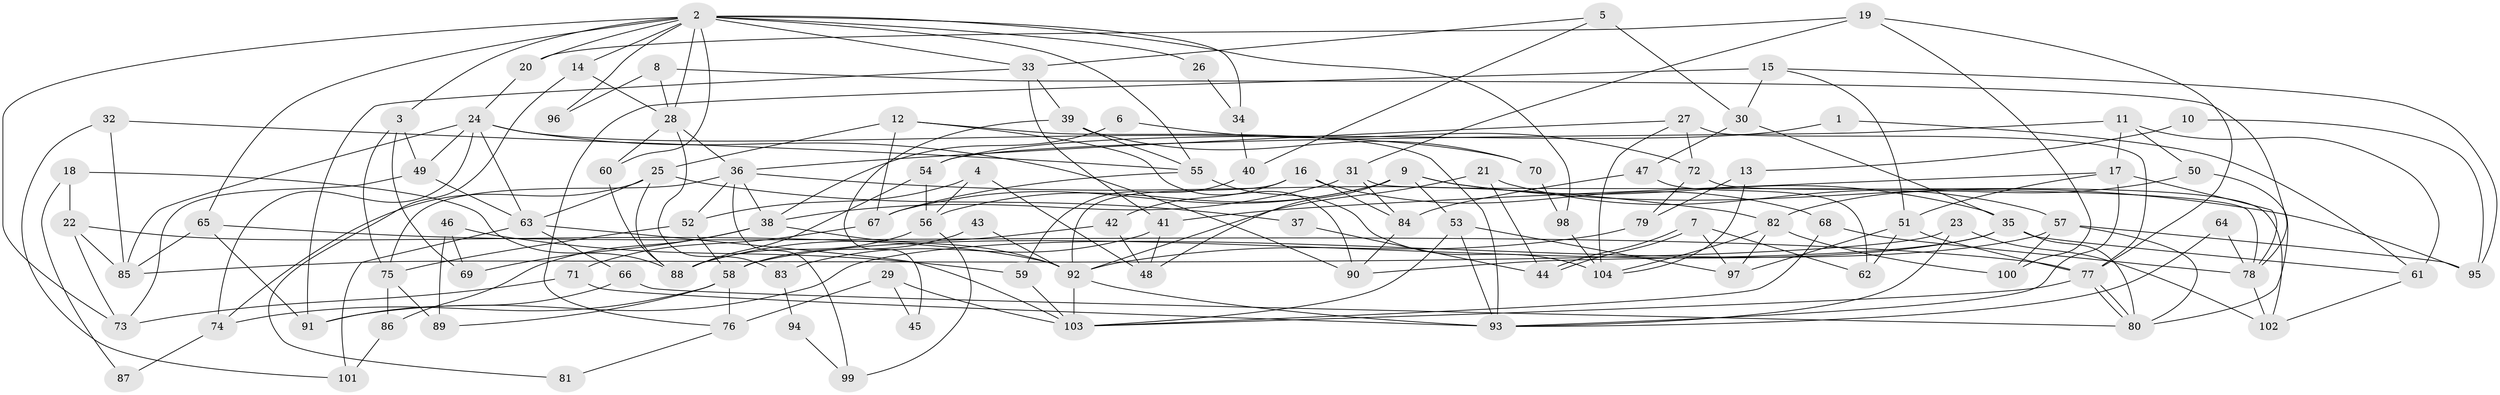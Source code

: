 // coarse degree distribution, {3: 0.2, 12: 0.015384615384615385, 5: 0.09230769230769231, 4: 0.24615384615384617, 2: 0.07692307692307693, 8: 0.07692307692307693, 7: 0.12307692307692308, 10: 0.015384615384615385, 6: 0.13846153846153847, 9: 0.015384615384615385}
// Generated by graph-tools (version 1.1) at 2025/23/03/03/25 07:23:58]
// undirected, 104 vertices, 208 edges
graph export_dot {
graph [start="1"]
  node [color=gray90,style=filled];
  1;
  2;
  3;
  4;
  5;
  6;
  7;
  8;
  9;
  10;
  11;
  12;
  13;
  14;
  15;
  16;
  17;
  18;
  19;
  20;
  21;
  22;
  23;
  24;
  25;
  26;
  27;
  28;
  29;
  30;
  31;
  32;
  33;
  34;
  35;
  36;
  37;
  38;
  39;
  40;
  41;
  42;
  43;
  44;
  45;
  46;
  47;
  48;
  49;
  50;
  51;
  52;
  53;
  54;
  55;
  56;
  57;
  58;
  59;
  60;
  61;
  62;
  63;
  64;
  65;
  66;
  67;
  68;
  69;
  70;
  71;
  72;
  73;
  74;
  75;
  76;
  77;
  78;
  79;
  80;
  81;
  82;
  83;
  84;
  85;
  86;
  87;
  88;
  89;
  90;
  91;
  92;
  93;
  94;
  95;
  96;
  97;
  98;
  99;
  100;
  101;
  102;
  103;
  104;
  1 -- 54;
  1 -- 61;
  2 -- 73;
  2 -- 3;
  2 -- 14;
  2 -- 20;
  2 -- 26;
  2 -- 28;
  2 -- 33;
  2 -- 34;
  2 -- 55;
  2 -- 60;
  2 -- 65;
  2 -- 96;
  2 -- 98;
  3 -- 49;
  3 -- 75;
  3 -- 69;
  4 -- 52;
  4 -- 56;
  4 -- 48;
  5 -- 33;
  5 -- 30;
  5 -- 40;
  6 -- 72;
  6 -- 38;
  7 -- 44;
  7 -- 44;
  7 -- 97;
  7 -- 62;
  8 -- 78;
  8 -- 28;
  8 -- 96;
  9 -- 53;
  9 -- 56;
  9 -- 35;
  9 -- 48;
  9 -- 67;
  9 -- 95;
  10 -- 95;
  10 -- 13;
  11 -- 17;
  11 -- 50;
  11 -- 54;
  11 -- 61;
  12 -- 93;
  12 -- 67;
  12 -- 25;
  12 -- 90;
  13 -- 104;
  13 -- 79;
  14 -- 28;
  14 -- 81;
  15 -- 95;
  15 -- 51;
  15 -- 30;
  15 -- 76;
  16 -- 42;
  16 -- 92;
  16 -- 68;
  16 -- 84;
  17 -- 78;
  17 -- 41;
  17 -- 51;
  17 -- 93;
  18 -- 22;
  18 -- 88;
  18 -- 87;
  19 -- 31;
  19 -- 20;
  19 -- 77;
  19 -- 100;
  20 -- 24;
  21 -- 92;
  21 -- 57;
  21 -- 44;
  22 -- 85;
  22 -- 73;
  22 -- 92;
  23 -- 102;
  23 -- 93;
  23 -- 85;
  24 -- 90;
  24 -- 85;
  24 -- 49;
  24 -- 63;
  24 -- 70;
  24 -- 74;
  25 -- 63;
  25 -- 37;
  25 -- 74;
  25 -- 88;
  26 -- 34;
  27 -- 36;
  27 -- 77;
  27 -- 72;
  27 -- 104;
  28 -- 36;
  28 -- 60;
  28 -- 83;
  29 -- 103;
  29 -- 76;
  29 -- 45;
  30 -- 35;
  30 -- 47;
  31 -- 38;
  31 -- 84;
  31 -- 78;
  32 -- 85;
  32 -- 55;
  32 -- 101;
  33 -- 91;
  33 -- 39;
  33 -- 41;
  34 -- 40;
  35 -- 90;
  35 -- 58;
  35 -- 61;
  35 -- 80;
  36 -- 75;
  36 -- 82;
  36 -- 38;
  36 -- 52;
  36 -- 99;
  37 -- 44;
  38 -- 92;
  38 -- 69;
  38 -- 86;
  39 -- 55;
  39 -- 45;
  39 -- 70;
  40 -- 59;
  41 -- 48;
  41 -- 83;
  42 -- 48;
  42 -- 88;
  43 -- 58;
  43 -- 92;
  46 -- 89;
  46 -- 69;
  46 -- 59;
  47 -- 62;
  47 -- 84;
  49 -- 63;
  49 -- 73;
  50 -- 80;
  50 -- 82;
  51 -- 77;
  51 -- 62;
  51 -- 97;
  52 -- 58;
  52 -- 75;
  53 -- 103;
  53 -- 93;
  53 -- 97;
  54 -- 88;
  54 -- 56;
  55 -- 104;
  55 -- 67;
  56 -- 88;
  56 -- 99;
  57 -- 100;
  57 -- 80;
  57 -- 91;
  57 -- 95;
  58 -- 74;
  58 -- 76;
  58 -- 89;
  59 -- 103;
  60 -- 88;
  61 -- 102;
  63 -- 66;
  63 -- 101;
  63 -- 103;
  64 -- 93;
  64 -- 78;
  65 -- 77;
  65 -- 85;
  65 -- 91;
  66 -- 91;
  66 -- 80;
  67 -- 71;
  68 -- 103;
  68 -- 78;
  70 -- 98;
  71 -- 93;
  71 -- 73;
  72 -- 102;
  72 -- 79;
  74 -- 87;
  75 -- 86;
  75 -- 89;
  76 -- 81;
  77 -- 80;
  77 -- 80;
  77 -- 103;
  78 -- 102;
  79 -- 92;
  82 -- 104;
  82 -- 97;
  82 -- 100;
  83 -- 94;
  84 -- 90;
  86 -- 101;
  92 -- 103;
  92 -- 93;
  94 -- 99;
  98 -- 104;
}
